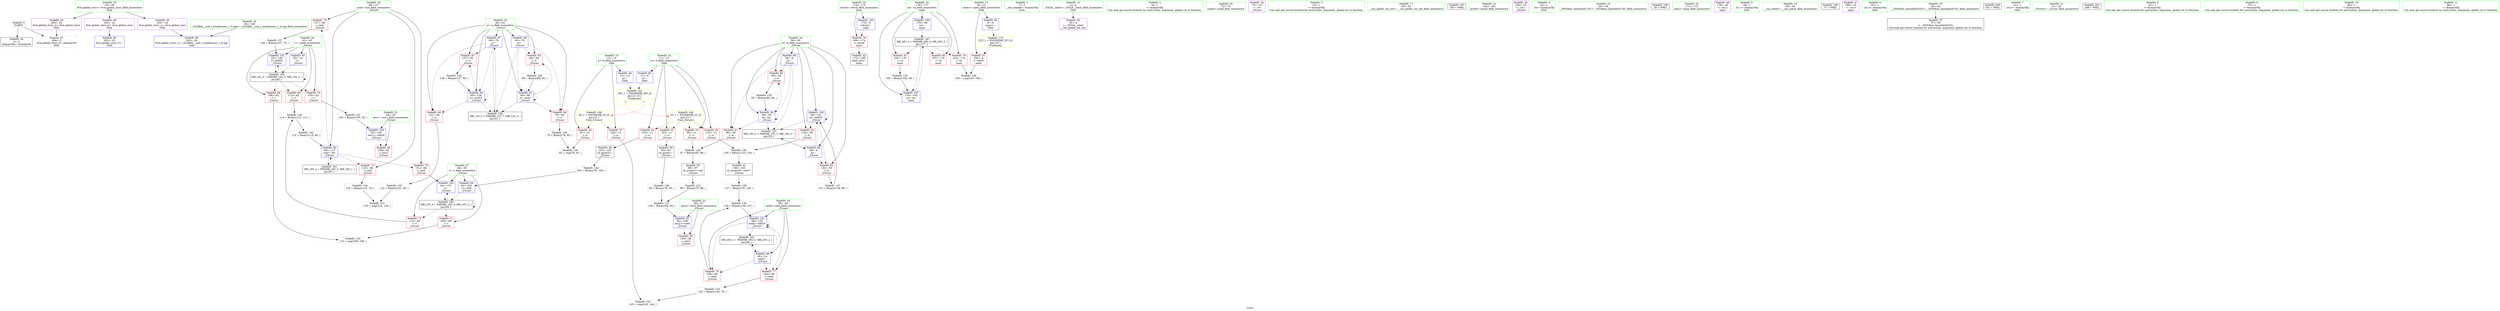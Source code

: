 digraph "SVFG" {
	label="SVFG";

	Node0x561de4c9af60 [shape=record,color=grey,label="{NodeID: 0\nNullPtr}"];
	Node0x561de4c9af60 -> Node0x561de4cb28a0[style=solid];
	Node0x561de4c9af60 -> Node0x561de4cb6410[style=solid];
	Node0x561de4cb3390 [shape=record,color=blue,label="{NodeID: 97\n60\<--76\ne\<--\n_Z3runv\n}"];
	Node0x561de4cb3390 -> Node0x561de4cb5210[style=dashed];
	Node0x561de4cb3390 -> Node0x561de4cb52e0[style=dashed];
	Node0x561de4cb3390 -> Node0x561de4cb3530[style=dashed];
	Node0x561de4cb3390 -> Node0x561de4cc2080[style=dashed];
	Node0x561de4cb14b0 [shape=record,color=green,label="{NodeID: 14\n11\<--12\nn\<--n_field_insensitive\nGlob }"];
	Node0x561de4cb14b0 -> Node0x561de4cb46b0[style=solid];
	Node0x561de4cb14b0 -> Node0x561de4cb4780[style=solid];
	Node0x561de4cb14b0 -> Node0x561de4cb4850[style=solid];
	Node0x561de4cb14b0 -> Node0x561de4cb4920[style=solid];
	Node0x561de4cb14b0 -> Node0x561de4cb6010[style=solid];
	Node0x561de4cb2160 [shape=record,color=green,label="{NodeID: 28\n66\<--67\nmid\<--mid_field_insensitive\n_Z3runv\n}"];
	Node0x561de4cb2160 -> Node0x561de4cb57c0[style=solid];
	Node0x561de4cb2160 -> Node0x561de4cb5890[style=solid];
	Node0x561de4cb2160 -> Node0x561de4cb5960[style=solid];
	Node0x561de4cb2160 -> Node0x561de4cb6ac0[style=solid];
	Node0x561de4cb2de0 [shape=record,color=black,label="{NodeID: 42\n173\<--196\nmain_ret\<--\nmain\n}"];
	Node0x561de4cb3de0 [shape=record,color=grey,label="{NodeID: 139\n139 = Binary(138, 137, )\n}"];
	Node0x561de4cb3de0 -> Node0x561de4cb36d0[style=solid];
	Node0x561de4cb49f0 [shape=record,color=red,label="{NodeID: 56\n81\<--13\n\<--p\n_Z3runv\n}"];
	Node0x561de4cb49f0 -> Node0x561de4cbb540[style=solid];
	Node0x561de4cbb9c0 [shape=record,color=grey,label="{NodeID: 153\n110 = cmp(108, 109, )\n}"];
	Node0x561de4cb5550 [shape=record,color=red,label="{NodeID: 70\n155\<--62\n\<--l\n_Z3runv\n}"];
	Node0x561de4cb5550 -> Node0x561de4cb40e0[style=solid];
	Node0x561de4cc4d80 [shape=record,color=black,label="{NodeID: 167\nMR_26V_3 = PHI(MR_26V_4, MR_26V_2, )\npts\{177 \}\n}"];
	Node0x561de4cc4d80 -> Node0x561de4cb5ca0[style=dashed];
	Node0x561de4cc4d80 -> Node0x561de4cb5d70[style=dashed];
	Node0x561de4cc4d80 -> Node0x561de4cb5e40[style=dashed];
	Node0x561de4cc4d80 -> Node0x561de4cb7cb0[style=dashed];
	Node0x561de4cb6110 [shape=record,color=blue,label="{NodeID: 84\n13\<--14\np\<--\nGlob }"];
	Node0x561de4cb6110 -> Node0x561de4cc6850[style=dashed];
	Node0x561de4c9aff0 [shape=record,color=green,label="{NodeID: 1\n7\<--1\n__dso_handle\<--dummyObj\nGlob }"];
	Node0x561de4cc6850 [shape=record,color=yellow,style=double,label="{NodeID: 181\n28V_1 = ENCHI(MR_28V_0)\npts\{12 15 \}\nFun[main]|{<s0>7|<s1>7}}"];
	Node0x561de4cc6850:s0 -> Node0x561de4cc5280[style=dashed,color=red];
	Node0x561de4cc6850:s1 -> Node0x561de4cc5da0[style=dashed,color=red];
	Node0x561de4cb3460 [shape=record,color=blue,label="{NodeID: 98\n68\<--14\nrank\<--\n_Z3runv\n}"];
	Node0x561de4cb3460 -> Node0x561de4cb5a30[style=dashed];
	Node0x561de4cb3460 -> Node0x561de4cb5b00[style=dashed];
	Node0x561de4cb3460 -> Node0x561de4cb36d0[style=dashed];
	Node0x561de4cb3460 -> Node0x561de4cc3480[style=dashed];
	Node0x561de4cb1580 [shape=record,color=green,label="{NodeID: 15\n13\<--15\np\<--p_field_insensitive\nGlob }"];
	Node0x561de4cb1580 -> Node0x561de4cb49f0[style=solid];
	Node0x561de4cb1580 -> Node0x561de4cb4ac0[style=solid];
	Node0x561de4cb1580 -> Node0x561de4cb6110[style=solid];
	Node0x561de4cb2230 [shape=record,color=green,label="{NodeID: 29\n68\<--69\nrank\<--rank_field_insensitive\n_Z3runv\n}"];
	Node0x561de4cb2230 -> Node0x561de4cb5a30[style=solid];
	Node0x561de4cb2230 -> Node0x561de4cb5b00[style=solid];
	Node0x561de4cb2230 -> Node0x561de4cb3460[style=solid];
	Node0x561de4cb2230 -> Node0x561de4cb36d0[style=solid];
	Node0x561de4cb2eb0 [shape=record,color=purple,label="{NodeID: 43\n35\<--4\n\<--_ZStL8__ioinit\n__cxx_global_var_init\n}"];
	Node0x561de4cb3f60 [shape=record,color=grey,label="{NodeID: 140\n114 = Binary(112, 113, )\n}"];
	Node0x561de4cb3f60 -> Node0x561de4cba9c0[style=solid];
	Node0x561de4cb4ac0 [shape=record,color=red,label="{NodeID: 57\n144\<--13\n\<--p\n_Z3runv\n}"];
	Node0x561de4cb4ac0 -> Node0x561de4cbb840[style=solid];
	Node0x561de4cb5620 [shape=record,color=red,label="{NodeID: 71\n109\<--64\n\<--r\n_Z3runv\n}"];
	Node0x561de4cb5620 -> Node0x561de4cbb9c0[style=solid];
	Node0x561de4cc5280 [shape=record,color=yellow,style=double,label="{NodeID: 168\n2V_1 = ENCHI(MR_2V_0)\npts\{12 \}\nFun[_Z3runv]}"];
	Node0x561de4cc5280 -> Node0x561de4cb46b0[style=dashed];
	Node0x561de4cc5280 -> Node0x561de4cb4780[style=dashed];
	Node0x561de4cc5280 -> Node0x561de4cb4850[style=dashed];
	Node0x561de4cc5280 -> Node0x561de4cb4920[style=dashed];
	Node0x561de4cb6210 [shape=record,color=blue,label="{NodeID: 85\n202\<--25\nllvm.global_ctors_0\<--\nGlob }"];
	Node0x561de4cb05c0 [shape=record,color=green,label="{NodeID: 2\n9\<--1\n\<--dummyObj\nCan only get source location for instruction, argument, global var or function.}"];
	Node0x561de4cb3530 [shape=record,color=blue,label="{NodeID: 99\n60\<--128\ne\<--mul15\n_Z3runv\n}"];
	Node0x561de4cb3530 -> Node0x561de4cb5210[style=dashed];
	Node0x561de4cb3530 -> Node0x561de4cb52e0[style=dashed];
	Node0x561de4cb3530 -> Node0x561de4cb3530[style=dashed];
	Node0x561de4cb3530 -> Node0x561de4cc2080[style=dashed];
	Node0x561de4cb1680 [shape=record,color=green,label="{NodeID: 16\n24\<--28\nllvm.global_ctors\<--llvm.global_ctors_field_insensitive\nGlob }"];
	Node0x561de4cb1680 -> Node0x561de4cb42e0[style=solid];
	Node0x561de4cb1680 -> Node0x561de4cb43e0[style=solid];
	Node0x561de4cb1680 -> Node0x561de4cb44e0[style=solid];
	Node0x561de4cb2300 [shape=record,color=green,label="{NodeID: 30\n72\<--73\nscanf\<--scanf_field_insensitive\n}"];
	Node0x561de4cb2f80 [shape=record,color=purple,label="{NodeID: 44\n70\<--16\n\<--.str\n_Z3runv\n}"];
	Node0x561de4cb40e0 [shape=record,color=grey,label="{NodeID: 141\n156 = Binary(155, 76, )\n}"];
	Node0x561de4cb40e0 -> Node0x561de4cb3940[style=solid];
	Node0x561de4cb4b90 [shape=record,color=red,label="{NodeID: 58\n158\<--54\n\<--ans1\n_Z3runv\n}"];
	Node0x561de4cb56f0 [shape=record,color=red,label="{NodeID: 72\n113\<--64\n\<--r\n_Z3runv\n}"];
	Node0x561de4cb56f0 -> Node0x561de4cb3f60[style=solid];
	Node0x561de4cc5da0 [shape=record,color=yellow,style=double,label="{NodeID: 169\n4V_1 = ENCHI(MR_4V_0)\npts\{15 \}\nFun[_Z3runv]}"];
	Node0x561de4cc5da0 -> Node0x561de4cb49f0[style=dashed];
	Node0x561de4cc5da0 -> Node0x561de4cb4ac0[style=dashed];
	Node0x561de4cb6310 [shape=record,color=blue,label="{NodeID: 86\n203\<--26\nllvm.global_ctors_1\<--_GLOBAL__sub_I_windmisses_1_0.cpp\nGlob }"];
	Node0x561de4cb0650 [shape=record,color=green,label="{NodeID: 3\n14\<--1\n\<--dummyObj\nCan only get source location for instruction, argument, global var or function.}"];
	Node0x561de4cb3600 [shape=record,color=blue,label="{NodeID: 100\n58\<--131\nk\<--add16\n_Z3runv\n}"];
	Node0x561de4cb3600 -> Node0x561de4cb4ed0[style=dashed];
	Node0x561de4cb3600 -> Node0x561de4cb4fa0[style=dashed];
	Node0x561de4cb3600 -> Node0x561de4cb3600[style=dashed];
	Node0x561de4cb3600 -> Node0x561de4cc1b80[style=dashed];
	Node0x561de4cb1780 [shape=record,color=green,label="{NodeID: 17\n29\<--30\n__cxx_global_var_init\<--__cxx_global_var_init_field_insensitive\n}"];
	Node0x561de4ae0a30 [shape=record,color=black,label="{NodeID: 197\n180 = PHI()\n}"];
	Node0x561de4cb2400 [shape=record,color=green,label="{NodeID: 31\n162\<--163\nprintf\<--printf_field_insensitive\n}"];
	Node0x561de4cb8c70 [shape=record,color=grey,label="{NodeID: 128\n79 = Binary(78, 80, )\n}"];
	Node0x561de4cb8c70 -> Node0x561de4cbb540[style=solid];
	Node0x561de4cb3050 [shape=record,color=purple,label="{NodeID: 45\n160\<--18\n\<--.str.1\n_Z3runv\n}"];
	Node0x561de4cba9c0 [shape=record,color=grey,label="{NodeID: 142\n115 = Binary(114, 80, )\n}"];
	Node0x561de4cba9c0 -> Node0x561de4cb6ac0[style=solid];
	Node0x561de4cb4c60 [shape=record,color=red,label="{NodeID: 59\n159\<--56\n\<--ans2\n_Z3runv\n}"];
	Node0x561de4cb57c0 [shape=record,color=red,label="{NodeID: 73\n123\<--66\n\<--mid\n_Z3runv\n}"];
	Node0x561de4cb57c0 -> Node0x561de4cb9570[style=solid];
	Node0x561de4cb6410 [shape=record,color=blue, style = dotted,label="{NodeID: 87\n204\<--3\nllvm.global_ctors_2\<--dummyVal\nGlob }"];
	Node0x561de4cb06e0 [shape=record,color=green,label="{NodeID: 4\n16\<--1\n.str\<--dummyObj\nGlob }"];
	Node0x561de4cb36d0 [shape=record,color=blue,label="{NodeID: 101\n68\<--139\nrank\<--add20\n_Z3runv\n}"];
	Node0x561de4cb36d0 -> Node0x561de4cb5a30[style=dashed];
	Node0x561de4cb36d0 -> Node0x561de4cb5b00[style=dashed];
	Node0x561de4cb36d0 -> Node0x561de4cb36d0[style=dashed];
	Node0x561de4cb36d0 -> Node0x561de4cc3480[style=dashed];
	Node0x561de4cb1880 [shape=record,color=green,label="{NodeID: 18\n33\<--34\n_ZNSt8ios_base4InitC1Ev\<--_ZNSt8ios_base4InitC1Ev_field_insensitive\n}"];
	Node0x561de4cd0d60 [shape=record,color=black,label="{NodeID: 198\n36 = PHI()\n}"];
	Node0x561de4cb2500 [shape=record,color=green,label="{NodeID: 32\n171\<--172\nmain\<--main_field_insensitive\n}"];
	Node0x561de4cb8df0 [shape=record,color=grey,label="{NodeID: 129\n97 = Binary(95, 96, )\n}"];
	Node0x561de4cb8df0 -> Node0x561de4cb2b70[style=solid];
	Node0x561de4cb3120 [shape=record,color=purple,label="{NodeID: 46\n179\<--20\n\<--.str.2\nmain\n}"];
	Node0x561de4cbaac0 [shape=record,color=grey,label="{NodeID: 143\n143 = Binary(142, 76, )\n}"];
	Node0x561de4cbaac0 -> Node0x561de4cbb840[style=solid];
	Node0x561de4cb4d30 [shape=record,color=red,label="{NodeID: 60\n84\<--58\n\<--k\n_Z3runv\n}"];
	Node0x561de4cb4d30 -> Node0x561de4cb8f70[style=solid];
	Node0x561de4cc1b80 [shape=record,color=black,label="{NodeID: 157\nMR_10V_5 = PHI(MR_10V_7, MR_10V_3, )\npts\{59 \}\n}"];
	Node0x561de4cc1b80 -> Node0x561de4cb32c0[style=dashed];
	Node0x561de4cb5890 [shape=record,color=red,label="{NodeID: 74\n147\<--66\n\<--mid\n_Z3runv\n}"];
	Node0x561de4cb5890 -> Node0x561de4cb3ae0[style=solid];
	Node0x561de4cb6510 [shape=record,color=blue,label="{NodeID: 88\n58\<--9\nk\<--\n_Z3runv\n}"];
	Node0x561de4cb6510 -> Node0x561de4cb4d30[style=dashed];
	Node0x561de4cb6510 -> Node0x561de4cb4e00[style=dashed];
	Node0x561de4cb6510 -> Node0x561de4cb66b0[style=dashed];
	Node0x561de4cb6510 -> Node0x561de4cc1b80[style=dashed];
	Node0x561de4cb0770 [shape=record,color=green,label="{NodeID: 5\n18\<--1\n.str.1\<--dummyObj\nGlob }"];
	Node0x561de4cb37a0 [shape=record,color=blue,label="{NodeID: 102\n62\<--148\nl\<--add24\n_Z3runv\n}"];
	Node0x561de4cb37a0 -> Node0x561de4cc2580[style=dashed];
	Node0x561de4cb1980 [shape=record,color=green,label="{NodeID: 19\n39\<--40\n__cxa_atexit\<--__cxa_atexit_field_insensitive\n}"];
	Node0x561de4cd0e60 [shape=record,color=black,label="{NodeID: 199\n71 = PHI()\n}"];
	Node0x561de4cb2600 [shape=record,color=green,label="{NodeID: 33\n174\<--175\nretval\<--retval_field_insensitive\nmain\n}"];
	Node0x561de4cb2600 -> Node0x561de4cb5bd0[style=solid];
	Node0x561de4cb2600 -> Node0x561de4cb3a10[style=solid];
	Node0x561de4cb8f70 [shape=record,color=grey,label="{NodeID: 130\n85 = Binary(84, 86, )\n}"];
	Node0x561de4cb8f70 -> Node0x561de4cb66b0[style=solid];
	Node0x561de4cb31f0 [shape=record,color=purple,label="{NodeID: 47\n188\<--22\n\<--.str.3\nmain\n}"];
	Node0x561de4cbac40 [shape=record,color=grey,label="{NodeID: 144\n105 = Binary(76, 104, )\n}"];
	Node0x561de4cbac40 -> Node0x561de4cb69f0[style=solid];
	Node0x561de4cb4e00 [shape=record,color=red,label="{NodeID: 61\n96\<--58\n\<--k\n_Z3runv\n}"];
	Node0x561de4cb4e00 -> Node0x561de4cb8df0[style=solid];
	Node0x561de4cc2080 [shape=record,color=black,label="{NodeID: 158\nMR_12V_5 = PHI(MR_12V_7, MR_12V_3, )\npts\{61 \}\n}"];
	Node0x561de4cc2080 -> Node0x561de4cb3390[style=dashed];
	Node0x561de4cb5960 [shape=record,color=red,label="{NodeID: 75\n151\<--66\n\<--mid\n_Z3runv\n}"];
	Node0x561de4cb5960 -> Node0x561de4cb3870[style=solid];
	Node0x561de4cb65e0 [shape=record,color=blue,label="{NodeID: 89\n60\<--76\ne\<--\n_Z3runv\n}"];
	Node0x561de4cb65e0 -> Node0x561de4cb5070[style=dashed];
	Node0x561de4cb65e0 -> Node0x561de4cb5140[style=dashed];
	Node0x561de4cb65e0 -> Node0x561de4cb6780[style=dashed];
	Node0x561de4cb65e0 -> Node0x561de4cc2080[style=dashed];
	Node0x561de4cb0fb0 [shape=record,color=green,label="{NodeID: 6\n20\<--1\n.str.2\<--dummyObj\nGlob }"];
	Node0x561de4cb3870 [shape=record,color=blue,label="{NodeID: 103\n64\<--151\nr\<--\n_Z3runv\n}"];
	Node0x561de4cb3870 -> Node0x561de4cc2a80[style=dashed];
	Node0x561de4cb1a80 [shape=record,color=green,label="{NodeID: 20\n38\<--44\n_ZNSt8ios_base4InitD1Ev\<--_ZNSt8ios_base4InitD1Ev_field_insensitive\n}"];
	Node0x561de4cb1a80 -> Node0x561de4cb29a0[style=solid];
	Node0x561de4cd0f60 [shape=record,color=black,label="{NodeID: 200\n161 = PHI()\n}"];
	Node0x561de4cb26d0 [shape=record,color=green,label="{NodeID: 34\n176\<--177\nca\<--ca_field_insensitive\nmain\n}"];
	Node0x561de4cb26d0 -> Node0x561de4cb5ca0[style=solid];
	Node0x561de4cb26d0 -> Node0x561de4cb5d70[style=solid];
	Node0x561de4cb26d0 -> Node0x561de4cb5e40[style=solid];
	Node0x561de4cb26d0 -> Node0x561de4cb7be0[style=solid];
	Node0x561de4cb26d0 -> Node0x561de4cb7cb0[style=solid];
	Node0x561de4cb90f0 [shape=record,color=grey,label="{NodeID: 131\n100 = Binary(94, 99, )\n}"];
	Node0x561de4cb90f0 -> Node0x561de4cb6850[style=solid];
	Node0x561de4cb42e0 [shape=record,color=purple,label="{NodeID: 48\n202\<--24\nllvm.global_ctors_0\<--llvm.global_ctors\nGlob }"];
	Node0x561de4cb42e0 -> Node0x561de4cb6210[style=solid];
	Node0x561de4cbadc0 [shape=record,color=grey,label="{NodeID: 145\n128 = Binary(127, 80, )\n}"];
	Node0x561de4cbadc0 -> Node0x561de4cb3530[style=solid];
	Node0x561de4cb4ed0 [shape=record,color=red,label="{NodeID: 62\n130\<--58\n\<--k\n_Z3runv\n}"];
	Node0x561de4cb4ed0 -> Node0x561de4cbb0c0[style=solid];
	Node0x561de4cc2580 [shape=record,color=black,label="{NodeID: 159\nMR_14V_3 = PHI(MR_14V_5, MR_14V_2, )\npts\{63 \}\n}"];
	Node0x561de4cc2580 -> Node0x561de4cb53b0[style=dashed];
	Node0x561de4cc2580 -> Node0x561de4cb5480[style=dashed];
	Node0x561de4cc2580 -> Node0x561de4cb5550[style=dashed];
	Node0x561de4cc2580 -> Node0x561de4cb37a0[style=dashed];
	Node0x561de4cc2580 -> Node0x561de4cc2580[style=dashed];
	Node0x561de4cb5a30 [shape=record,color=red,label="{NodeID: 76\n138\<--68\n\<--rank\n_Z3runv\n}"];
	Node0x561de4cb5a30 -> Node0x561de4cb3de0[style=solid];
	Node0x561de4cb66b0 [shape=record,color=blue,label="{NodeID: 90\n58\<--85\nk\<--inc\n_Z3runv\n}"];
	Node0x561de4cb66b0 -> Node0x561de4cb4d30[style=dashed];
	Node0x561de4cb66b0 -> Node0x561de4cb4e00[style=dashed];
	Node0x561de4cb66b0 -> Node0x561de4cb66b0[style=dashed];
	Node0x561de4cb66b0 -> Node0x561de4cc1b80[style=dashed];
	Node0x561de4cb1040 [shape=record,color=green,label="{NodeID: 7\n22\<--1\n.str.3\<--dummyObj\nGlob }"];
	Node0x561de4cb3940 [shape=record,color=blue,label="{NodeID: 104\n54\<--156\nans1\<--sub26\n_Z3runv\n}"];
	Node0x561de4cb3940 -> Node0x561de4cb4b90[style=dashed];
	Node0x561de4cb1b80 [shape=record,color=green,label="{NodeID: 21\n51\<--52\n_Z3runv\<--_Z3runv_field_insensitive\n}"];
	Node0x561de4cd1060 [shape=record,color=black,label="{NodeID: 201\n189 = PHI()\n}"];
	Node0x561de4cb27a0 [shape=record,color=green,label="{NodeID: 35\n26\<--198\n_GLOBAL__sub_I_windmisses_1_0.cpp\<--_GLOBAL__sub_I_windmisses_1_0.cpp_field_insensitive\n}"];
	Node0x561de4cb27a0 -> Node0x561de4cb6310[style=solid];
	Node0x561de4cb9270 [shape=record,color=grey,label="{NodeID: 132\n99 = Binary(76, 98, )\n}"];
	Node0x561de4cb9270 -> Node0x561de4cb90f0[style=solid];
	Node0x561de4cb43e0 [shape=record,color=purple,label="{NodeID: 49\n203\<--24\nllvm.global_ctors_1\<--llvm.global_ctors\nGlob }"];
	Node0x561de4cb43e0 -> Node0x561de4cb6310[style=solid];
	Node0x561de4cbaf40 [shape=record,color=grey,label="{NodeID: 146\n94 = Binary(76, 93, )\n}"];
	Node0x561de4cbaf40 -> Node0x561de4cb90f0[style=solid];
	Node0x561de4cb4fa0 [shape=record,color=red,label="{NodeID: 63\n134\<--58\n\<--k\n_Z3runv\n}"];
	Node0x561de4cb4fa0 -> Node0x561de4cb9870[style=solid];
	Node0x561de4cc2a80 [shape=record,color=black,label="{NodeID: 160\nMR_16V_3 = PHI(MR_16V_4, MR_16V_2, )\npts\{65 \}\n}"];
	Node0x561de4cc2a80 -> Node0x561de4cb5620[style=dashed];
	Node0x561de4cc2a80 -> Node0x561de4cb56f0[style=dashed];
	Node0x561de4cc2a80 -> Node0x561de4cb3870[style=dashed];
	Node0x561de4cc2a80 -> Node0x561de4cc2a80[style=dashed];
	Node0x561de4cb5b00 [shape=record,color=red,label="{NodeID: 77\n142\<--68\n\<--rank\n_Z3runv\n}"];
	Node0x561de4cb5b00 -> Node0x561de4cbaac0[style=solid];
	Node0x561de4cb6780 [shape=record,color=blue,label="{NodeID: 91\n60\<--89\ne\<--mul1\n_Z3runv\n}"];
	Node0x561de4cb6780 -> Node0x561de4cb5070[style=dashed];
	Node0x561de4cb6780 -> Node0x561de4cb5140[style=dashed];
	Node0x561de4cb6780 -> Node0x561de4cb6780[style=dashed];
	Node0x561de4cb6780 -> Node0x561de4cc2080[style=dashed];
	Node0x561de4cb10d0 [shape=record,color=green,label="{NodeID: 8\n25\<--1\n\<--dummyObj\nCan only get source location for instruction, argument, global var or function.}"];
	Node0x561de4cb3a10 [shape=record,color=blue,label="{NodeID: 105\n174\<--9\nretval\<--\nmain\n}"];
	Node0x561de4cb3a10 -> Node0x561de4cb5bd0[style=dashed];
	Node0x561de4cb1c80 [shape=record,color=green,label="{NodeID: 22\n54\<--55\nans1\<--ans1_field_insensitive\n_Z3runv\n}"];
	Node0x561de4cb1c80 -> Node0x561de4cb4b90[style=solid];
	Node0x561de4cb1c80 -> Node0x561de4cb3940[style=solid];
	Node0x561de4cb28a0 [shape=record,color=black,label="{NodeID: 36\n2\<--3\ndummyVal\<--dummyVal\n}"];
	Node0x561de4cb93f0 [shape=record,color=grey,label="{NodeID: 133\n122 = Binary(121, 80, )\n}"];
	Node0x561de4cb93f0 -> Node0x561de4cbb6c0[style=solid];
	Node0x561de4cb44e0 [shape=record,color=purple,label="{NodeID: 50\n204\<--24\nllvm.global_ctors_2\<--llvm.global_ctors\nGlob }"];
	Node0x561de4cb44e0 -> Node0x561de4cb6410[style=solid];
	Node0x561de4cbb0c0 [shape=record,color=grey,label="{NodeID: 147\n131 = Binary(130, 86, )\n}"];
	Node0x561de4cbb0c0 -> Node0x561de4cb3600[style=solid];
	Node0x561de4cb5070 [shape=record,color=red,label="{NodeID: 64\n78\<--60\n\<--e\n_Z3runv\n}"];
	Node0x561de4cb5070 -> Node0x561de4cb8c70[style=solid];
	Node0x561de4cc2f80 [shape=record,color=black,label="{NodeID: 161\nMR_18V_2 = PHI(MR_18V_3, MR_18V_1, )\npts\{67 \}\n}"];
	Node0x561de4cc2f80 -> Node0x561de4cb6ac0[style=dashed];
	Node0x561de4cb5bd0 [shape=record,color=red,label="{NodeID: 78\n196\<--174\n\<--retval\nmain\n}"];
	Node0x561de4cb5bd0 -> Node0x561de4cb2de0[style=solid];
	Node0x561de4cb6850 [shape=record,color=blue,label="{NodeID: 92\n56\<--100\nans2\<--sub4\n_Z3runv\n}"];
	Node0x561de4cb6850 -> Node0x561de4cb4c60[style=dashed];
	Node0x561de4cb1160 [shape=record,color=green,label="{NodeID: 9\n76\<--1\n\<--dummyObj\nCan only get source location for instruction, argument, global var or function.}"];
	Node0x561de4cb7be0 [shape=record,color=blue,label="{NodeID: 106\n176\<--86\nca\<--\nmain\n}"];
	Node0x561de4cb7be0 -> Node0x561de4cc4d80[style=dashed];
	Node0x561de4cb1d50 [shape=record,color=green,label="{NodeID: 23\n56\<--57\nans2\<--ans2_field_insensitive\n_Z3runv\n}"];
	Node0x561de4cb1d50 -> Node0x561de4cb4c60[style=solid];
	Node0x561de4cb1d50 -> Node0x561de4cb6850[style=solid];
	Node0x561de4cb29a0 [shape=record,color=black,label="{NodeID: 37\n37\<--38\n\<--_ZNSt8ios_base4InitD1Ev\nCan only get source location for instruction, argument, global var or function.}"];
	Node0x561de4cb9570 [shape=record,color=grey,label="{NodeID: 134\n124 = Binary(123, 76, )\n}"];
	Node0x561de4cb9570 -> Node0x561de4cbb6c0[style=solid];
	Node0x561de4cb45e0 [shape=record,color=red,label="{NodeID: 51\n184\<--8\n\<--cases\nmain\n}"];
	Node0x561de4cb45e0 -> Node0x561de4cbb3c0[style=solid];
	Node0x561de4cbb240 [shape=record,color=grey,label="{NodeID: 148\n89 = Binary(88, 80, )\n}"];
	Node0x561de4cbb240 -> Node0x561de4cb6780[style=solid];
	Node0x561de4cb5140 [shape=record,color=red,label="{NodeID: 65\n88\<--60\n\<--e\n_Z3runv\n}"];
	Node0x561de4cb5140 -> Node0x561de4cbb240[style=solid];
	Node0x561de4cc3480 [shape=record,color=black,label="{NodeID: 162\nMR_20V_2 = PHI(MR_20V_4, MR_20V_1, )\npts\{69 \}\n}"];
	Node0x561de4cc3480 -> Node0x561de4cb3460[style=dashed];
	Node0x561de4cb5ca0 [shape=record,color=red,label="{NodeID: 79\n183\<--176\n\<--ca\nmain\n}"];
	Node0x561de4cb5ca0 -> Node0x561de4cbb3c0[style=solid];
	Node0x561de4cb6920 [shape=record,color=blue,label="{NodeID: 93\n62\<--14\nl\<--\n_Z3runv\n}"];
	Node0x561de4cb6920 -> Node0x561de4cc2580[style=dashed];
	Node0x561de4cb11f0 [shape=record,color=green,label="{NodeID: 10\n80\<--1\n\<--dummyObj\nCan only get source location for instruction, argument, global var or function.}"];
	Node0x561de4cb7cb0 [shape=record,color=blue,label="{NodeID: 107\n176\<--193\nca\<--inc\nmain\n}"];
	Node0x561de4cb7cb0 -> Node0x561de4cc4d80[style=dashed];
	Node0x561de4cb1e20 [shape=record,color=green,label="{NodeID: 24\n58\<--59\nk\<--k_field_insensitive\n_Z3runv\n}"];
	Node0x561de4cb1e20 -> Node0x561de4cb4d30[style=solid];
	Node0x561de4cb1e20 -> Node0x561de4cb4e00[style=solid];
	Node0x561de4cb1e20 -> Node0x561de4cb4ed0[style=solid];
	Node0x561de4cb1e20 -> Node0x561de4cb4fa0[style=solid];
	Node0x561de4cb1e20 -> Node0x561de4cb6510[style=solid];
	Node0x561de4cb1e20 -> Node0x561de4cb66b0[style=solid];
	Node0x561de4cb1e20 -> Node0x561de4cb32c0[style=solid];
	Node0x561de4cb1e20 -> Node0x561de4cb3600[style=solid];
	Node0x561de4cb2aa0 [shape=record,color=black,label="{NodeID: 38\n93\<--92\nsh_prom\<--\n_Z3runv\n}"];
	Node0x561de4cb2aa0 -> Node0x561de4cbaf40[style=solid];
	Node0x561de4cb96f0 [shape=record,color=grey,label="{NodeID: 135\n193 = Binary(192, 86, )\n}"];
	Node0x561de4cb96f0 -> Node0x561de4cb7cb0[style=solid];
	Node0x561de4cb46b0 [shape=record,color=red,label="{NodeID: 52\n92\<--11\n\<--n\n_Z3runv\n}"];
	Node0x561de4cb46b0 -> Node0x561de4cb2aa0[style=solid];
	Node0x561de4cbb3c0 [shape=record,color=grey,label="{NodeID: 149\n185 = cmp(183, 184, )\n}"];
	Node0x561de4cb5210 [shape=record,color=red,label="{NodeID: 66\n121\<--60\n\<--e\n_Z3runv\n}"];
	Node0x561de4cb5210 -> Node0x561de4cb93f0[style=solid];
	Node0x561de4cb5d70 [shape=record,color=red,label="{NodeID: 80\n187\<--176\n\<--ca\nmain\n}"];
	Node0x561de4cb69f0 [shape=record,color=blue,label="{NodeID: 94\n64\<--105\nr\<--shl6\n_Z3runv\n}"];
	Node0x561de4cb69f0 -> Node0x561de4cc2a80[style=dashed];
	Node0x561de4cb1280 [shape=record,color=green,label="{NodeID: 11\n86\<--1\n\<--dummyObj\nCan only get source location for instruction, argument, global var or function.}"];
	Node0x561de4cb1ef0 [shape=record,color=green,label="{NodeID: 25\n60\<--61\ne\<--e_field_insensitive\n_Z3runv\n}"];
	Node0x561de4cb1ef0 -> Node0x561de4cb5070[style=solid];
	Node0x561de4cb1ef0 -> Node0x561de4cb5140[style=solid];
	Node0x561de4cb1ef0 -> Node0x561de4cb5210[style=solid];
	Node0x561de4cb1ef0 -> Node0x561de4cb52e0[style=solid];
	Node0x561de4cb1ef0 -> Node0x561de4cb65e0[style=solid];
	Node0x561de4cb1ef0 -> Node0x561de4cb6780[style=solid];
	Node0x561de4cb1ef0 -> Node0x561de4cb3390[style=solid];
	Node0x561de4cb1ef0 -> Node0x561de4cb3530[style=solid];
	Node0x561de4cb2b70 [shape=record,color=black,label="{NodeID: 39\n98\<--97\nsh_prom2\<--sub\n_Z3runv\n}"];
	Node0x561de4cb2b70 -> Node0x561de4cb9270[style=solid];
	Node0x561de4cb9870 [shape=record,color=grey,label="{NodeID: 136\n135 = Binary(133, 134, )\n}"];
	Node0x561de4cb9870 -> Node0x561de4cb2d10[style=solid];
	Node0x561de4cb4780 [shape=record,color=red,label="{NodeID: 53\n95\<--11\n\<--n\n_Z3runv\n}"];
	Node0x561de4cb4780 -> Node0x561de4cb8df0[style=solid];
	Node0x561de4cbb540 [shape=record,color=grey,label="{NodeID: 150\n82 = cmp(79, 81, )\n}"];
	Node0x561de4cb52e0 [shape=record,color=red,label="{NodeID: 67\n127\<--60\n\<--e\n_Z3runv\n}"];
	Node0x561de4cb52e0 -> Node0x561de4cbadc0[style=solid];
	Node0x561de4cb5e40 [shape=record,color=red,label="{NodeID: 81\n192\<--176\n\<--ca\nmain\n}"];
	Node0x561de4cb5e40 -> Node0x561de4cb96f0[style=solid];
	Node0x561de4cc6580 [shape=record,color=yellow,style=double,label="{NodeID: 178\n22V_1 = ENCHI(MR_22V_0)\npts\{10 \}\nFun[main]}"];
	Node0x561de4cc6580 -> Node0x561de4cb45e0[style=dashed];
	Node0x561de4cb6ac0 [shape=record,color=blue,label="{NodeID: 95\n66\<--115\nmid\<--div\n_Z3runv\n}"];
	Node0x561de4cb6ac0 -> Node0x561de4cb57c0[style=dashed];
	Node0x561de4cb6ac0 -> Node0x561de4cb5890[style=dashed];
	Node0x561de4cb6ac0 -> Node0x561de4cb5960[style=dashed];
	Node0x561de4cb6ac0 -> Node0x561de4cc2f80[style=dashed];
	Node0x561de4cb1310 [shape=record,color=green,label="{NodeID: 12\n4\<--6\n_ZStL8__ioinit\<--_ZStL8__ioinit_field_insensitive\nGlob }"];
	Node0x561de4cb1310 -> Node0x561de4cb2eb0[style=solid];
	Node0x561de4cb1fc0 [shape=record,color=green,label="{NodeID: 26\n62\<--63\nl\<--l_field_insensitive\n_Z3runv\n}"];
	Node0x561de4cb1fc0 -> Node0x561de4cb53b0[style=solid];
	Node0x561de4cb1fc0 -> Node0x561de4cb5480[style=solid];
	Node0x561de4cb1fc0 -> Node0x561de4cb5550[style=solid];
	Node0x561de4cb1fc0 -> Node0x561de4cb6920[style=solid];
	Node0x561de4cb1fc0 -> Node0x561de4cb37a0[style=solid];
	Node0x561de4cb2c40 [shape=record,color=black,label="{NodeID: 40\n104\<--103\nsh_prom5\<--\n_Z3runv\n}"];
	Node0x561de4cb2c40 -> Node0x561de4cbac40[style=solid];
	Node0x561de4cb3ae0 [shape=record,color=grey,label="{NodeID: 137\n148 = Binary(147, 76, )\n}"];
	Node0x561de4cb3ae0 -> Node0x561de4cb37a0[style=solid];
	Node0x561de4cb4850 [shape=record,color=red,label="{NodeID: 54\n103\<--11\n\<--n\n_Z3runv\n}"];
	Node0x561de4cb4850 -> Node0x561de4cb2c40[style=solid];
	Node0x561de4cbb6c0 [shape=record,color=grey,label="{NodeID: 151\n125 = cmp(122, 124, )\n}"];
	Node0x561de4cb53b0 [shape=record,color=red,label="{NodeID: 68\n108\<--62\n\<--l\n_Z3runv\n}"];
	Node0x561de4cb53b0 -> Node0x561de4cbb9c0[style=solid];
	Node0x561de4cb5f10 [shape=record,color=blue,label="{NodeID: 82\n8\<--9\ncases\<--\nGlob }"];
	Node0x561de4cb5f10 -> Node0x561de4cc6580[style=dashed];
	Node0x561de4cb32c0 [shape=record,color=blue,label="{NodeID: 96\n58\<--9\nk\<--\n_Z3runv\n}"];
	Node0x561de4cb32c0 -> Node0x561de4cb4ed0[style=dashed];
	Node0x561de4cb32c0 -> Node0x561de4cb3600[style=dashed];
	Node0x561de4cb32c0 -> Node0x561de4cc1b80[style=dashed];
	Node0x561de4cb13e0 [shape=record,color=green,label="{NodeID: 13\n8\<--10\ncases\<--cases_field_insensitive\nGlob }"];
	Node0x561de4cb13e0 -> Node0x561de4cb45e0[style=solid];
	Node0x561de4cb13e0 -> Node0x561de4cb5f10[style=solid];
	Node0x561de4cb2090 [shape=record,color=green,label="{NodeID: 27\n64\<--65\nr\<--r_field_insensitive\n_Z3runv\n}"];
	Node0x561de4cb2090 -> Node0x561de4cb5620[style=solid];
	Node0x561de4cb2090 -> Node0x561de4cb56f0[style=solid];
	Node0x561de4cb2090 -> Node0x561de4cb69f0[style=solid];
	Node0x561de4cb2090 -> Node0x561de4cb3870[style=solid];
	Node0x561de4cb2d10 [shape=record,color=black,label="{NodeID: 41\n136\<--135\nsh_prom18\<--sub17\n_Z3runv\n}"];
	Node0x561de4cb2d10 -> Node0x561de4cb3c60[style=solid];
	Node0x561de4cb3c60 [shape=record,color=grey,label="{NodeID: 138\n137 = Binary(76, 136, )\n}"];
	Node0x561de4cb3c60 -> Node0x561de4cb3de0[style=solid];
	Node0x561de4cb4920 [shape=record,color=red,label="{NodeID: 55\n133\<--11\n\<--n\n_Z3runv\n}"];
	Node0x561de4cb4920 -> Node0x561de4cb9870[style=solid];
	Node0x561de4cbb840 [shape=record,color=grey,label="{NodeID: 152\n145 = cmp(143, 144, )\n}"];
	Node0x561de4cb5480 [shape=record,color=red,label="{NodeID: 69\n112\<--62\n\<--l\n_Z3runv\n}"];
	Node0x561de4cb5480 -> Node0x561de4cb3f60[style=solid];
	Node0x561de4cb6010 [shape=record,color=blue,label="{NodeID: 83\n11\<--9\nn\<--\nGlob }"];
	Node0x561de4cb6010 -> Node0x561de4cc6850[style=dashed];
}
